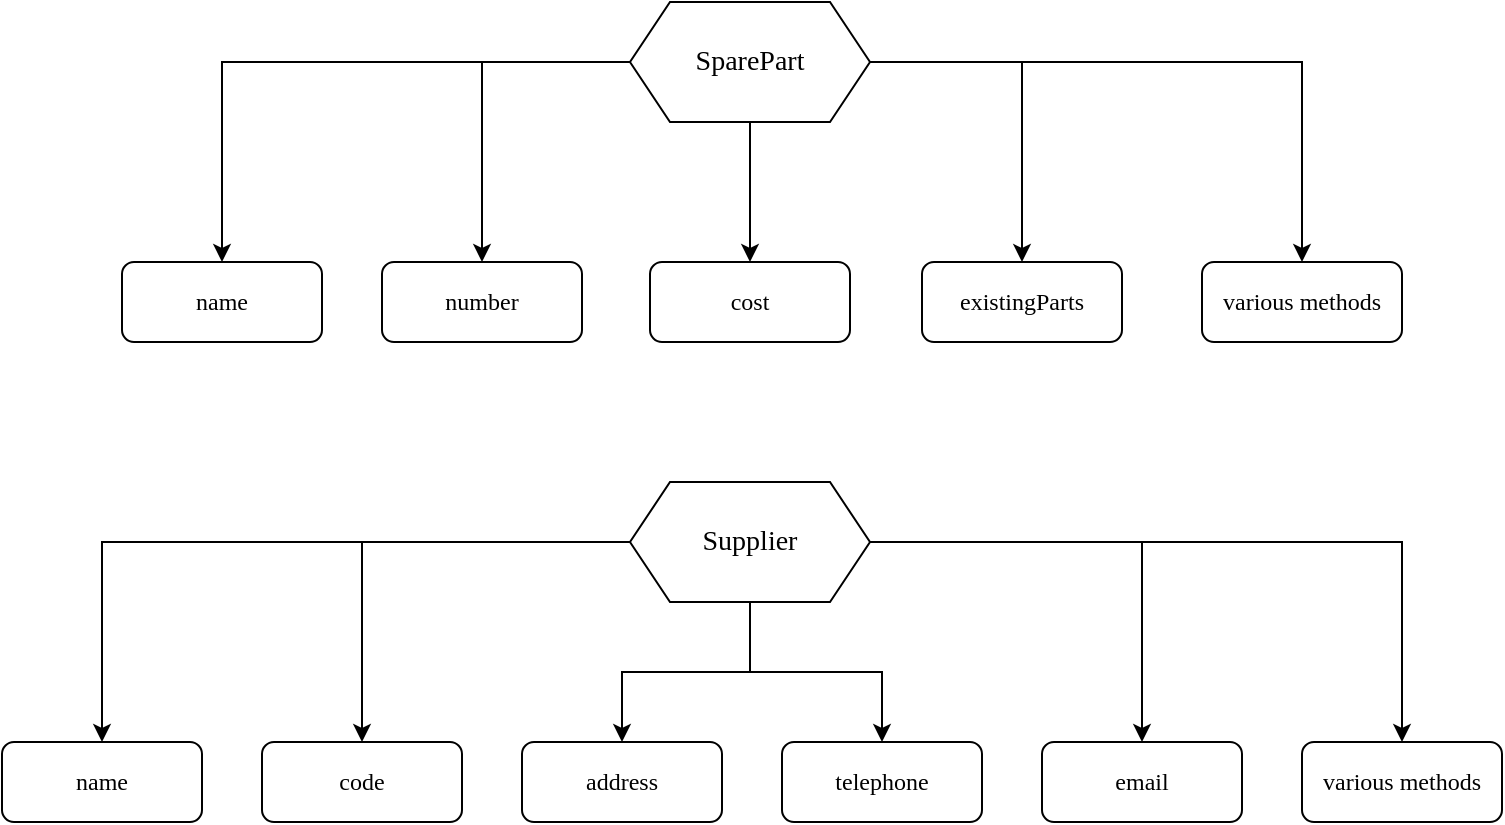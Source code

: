 <mxfile version="21.3.4" type="device">
  <diagram name="Page-1" id="7Yl1j7hWzFzfxB7Ugltn">
    <mxGraphModel dx="1400" dy="772" grid="1" gridSize="10" guides="1" tooltips="1" connect="1" arrows="1" fold="1" page="1" pageScale="1" pageWidth="827" pageHeight="1169" math="0" shadow="0">
      <root>
        <mxCell id="0" />
        <mxCell id="1" parent="0" />
        <mxCell id="2naeRcM0L0gtfPMSDATA-8" value="name" style="rounded=1;whiteSpace=wrap;html=1;fontFamily=JetBrains Mono;fontStyle=0;fontSource=https%3A%2F%2Ffonts.googleapis.com%2Fcss%3Ffamily%3DJetBrains%2BMono;" vertex="1" parent="1">
          <mxGeometry x="100" y="150" width="100" height="40" as="geometry" />
        </mxCell>
        <mxCell id="2naeRcM0L0gtfPMSDATA-9" value=" number" style="rounded=1;whiteSpace=wrap;html=1;fontFamily=JetBrains Mono;fontStyle=0;fontSource=https%3A%2F%2Ffonts.googleapis.com%2Fcss%3Ffamily%3DJetBrains%2BMono;" vertex="1" parent="1">
          <mxGeometry x="230" y="150" width="100" height="40" as="geometry" />
        </mxCell>
        <mxCell id="2naeRcM0L0gtfPMSDATA-11" value=" cost" style="rounded=1;whiteSpace=wrap;html=1;fontFamily=JetBrains Mono;fontStyle=0;fontSource=https%3A%2F%2Ffonts.googleapis.com%2Fcss%3Ffamily%3DJetBrains%2BMono;" vertex="1" parent="1">
          <mxGeometry x="364" y="150" width="100" height="40" as="geometry" />
        </mxCell>
        <mxCell id="2naeRcM0L0gtfPMSDATA-13" value=" existingParts" style="rounded=1;whiteSpace=wrap;html=1;fontFamily=JetBrains Mono;fontStyle=0;fontSource=https%3A%2F%2Ffonts.googleapis.com%2Fcss%3Ffamily%3DJetBrains%2BMono;" vertex="1" parent="1">
          <mxGeometry x="500" y="150" width="100" height="40" as="geometry" />
        </mxCell>
        <mxCell id="2naeRcM0L0gtfPMSDATA-17" value=" various methods" style="rounded=1;whiteSpace=wrap;html=1;fontFamily=JetBrains Mono;fontStyle=0;fontSource=https%3A%2F%2Ffonts.googleapis.com%2Fcss%3Ffamily%3DJetBrains%2BMono;" vertex="1" parent="1">
          <mxGeometry x="640" y="150" width="100" height="40" as="geometry" />
        </mxCell>
        <mxCell id="2naeRcM0L0gtfPMSDATA-26" style="edgeStyle=orthogonalEdgeStyle;rounded=0;orthogonalLoop=1;jettySize=auto;html=1;entryX=0.5;entryY=0;entryDx=0;entryDy=0;" edge="1" parent="1" source="2naeRcM0L0gtfPMSDATA-18" target="2naeRcM0L0gtfPMSDATA-8">
          <mxGeometry relative="1" as="geometry" />
        </mxCell>
        <mxCell id="2naeRcM0L0gtfPMSDATA-27" style="edgeStyle=orthogonalEdgeStyle;rounded=0;orthogonalLoop=1;jettySize=auto;html=1;" edge="1" parent="1" source="2naeRcM0L0gtfPMSDATA-18" target="2naeRcM0L0gtfPMSDATA-9">
          <mxGeometry relative="1" as="geometry" />
        </mxCell>
        <mxCell id="2naeRcM0L0gtfPMSDATA-28" style="edgeStyle=orthogonalEdgeStyle;rounded=0;orthogonalLoop=1;jettySize=auto;html=1;entryX=0.5;entryY=0;entryDx=0;entryDy=0;" edge="1" parent="1" source="2naeRcM0L0gtfPMSDATA-18" target="2naeRcM0L0gtfPMSDATA-11">
          <mxGeometry relative="1" as="geometry" />
        </mxCell>
        <mxCell id="2naeRcM0L0gtfPMSDATA-29" style="edgeStyle=orthogonalEdgeStyle;rounded=0;orthogonalLoop=1;jettySize=auto;html=1;entryX=0.5;entryY=0;entryDx=0;entryDy=0;" edge="1" parent="1" source="2naeRcM0L0gtfPMSDATA-18" target="2naeRcM0L0gtfPMSDATA-13">
          <mxGeometry relative="1" as="geometry" />
        </mxCell>
        <mxCell id="2naeRcM0L0gtfPMSDATA-30" style="edgeStyle=orthogonalEdgeStyle;rounded=0;orthogonalLoop=1;jettySize=auto;html=1;entryX=0.5;entryY=0;entryDx=0;entryDy=0;" edge="1" parent="1" source="2naeRcM0L0gtfPMSDATA-18" target="2naeRcM0L0gtfPMSDATA-17">
          <mxGeometry relative="1" as="geometry" />
        </mxCell>
        <mxCell id="2naeRcM0L0gtfPMSDATA-18" value="SparePart" style="shape=hexagon;perimeter=hexagonPerimeter2;whiteSpace=wrap;html=1;fixedSize=1;fontSize=14;fontFamily=JetBrains Mono;fontStyle=0;fontSource=https%3A%2F%2Ffonts.googleapis.com%2Fcss%3Ffamily%3DJetBrains%2BMono;verticalAlign=middle;" vertex="1" parent="1">
          <mxGeometry x="354" y="20" width="120" height="60" as="geometry" />
        </mxCell>
        <mxCell id="2naeRcM0L0gtfPMSDATA-46" value="name" style="rounded=1;whiteSpace=wrap;html=1;fontFamily=JetBrains Mono;fontStyle=0;fontSource=https%3A%2F%2Ffonts.googleapis.com%2Fcss%3Ffamily%3DJetBrains%2BMono;" vertex="1" parent="1">
          <mxGeometry x="40" y="390" width="100" height="40" as="geometry" />
        </mxCell>
        <mxCell id="2naeRcM0L0gtfPMSDATA-47" value=" code" style="rounded=1;whiteSpace=wrap;html=1;fontFamily=JetBrains Mono;fontStyle=0;fontSource=https%3A%2F%2Ffonts.googleapis.com%2Fcss%3Ffamily%3DJetBrains%2BMono;" vertex="1" parent="1">
          <mxGeometry x="170" y="390" width="100" height="40" as="geometry" />
        </mxCell>
        <mxCell id="2naeRcM0L0gtfPMSDATA-48" value=" address" style="rounded=1;whiteSpace=wrap;html=1;fontFamily=JetBrains Mono;fontStyle=0;fontSource=https%3A%2F%2Ffonts.googleapis.com%2Fcss%3Ffamily%3DJetBrains%2BMono;" vertex="1" parent="1">
          <mxGeometry x="300" y="390" width="100" height="40" as="geometry" />
        </mxCell>
        <mxCell id="2naeRcM0L0gtfPMSDATA-49" value="email" style="rounded=1;whiteSpace=wrap;html=1;fontFamily=JetBrains Mono;fontStyle=0;fontSource=https%3A%2F%2Ffonts.googleapis.com%2Fcss%3Ffamily%3DJetBrains%2BMono;" vertex="1" parent="1">
          <mxGeometry x="560" y="390" width="100" height="40" as="geometry" />
        </mxCell>
        <mxCell id="2naeRcM0L0gtfPMSDATA-50" value=" various methods" style="rounded=1;whiteSpace=wrap;html=1;fontFamily=JetBrains Mono;fontStyle=0;fontSource=https%3A%2F%2Ffonts.googleapis.com%2Fcss%3Ffamily%3DJetBrains%2BMono;" vertex="1" parent="1">
          <mxGeometry x="690" y="390" width="100" height="40" as="geometry" />
        </mxCell>
        <mxCell id="2naeRcM0L0gtfPMSDATA-51" style="edgeStyle=orthogonalEdgeStyle;rounded=0;orthogonalLoop=1;jettySize=auto;html=1;entryX=0.5;entryY=0;entryDx=0;entryDy=0;" edge="1" source="2naeRcM0L0gtfPMSDATA-56" target="2naeRcM0L0gtfPMSDATA-46" parent="1">
          <mxGeometry relative="1" as="geometry" />
        </mxCell>
        <mxCell id="2naeRcM0L0gtfPMSDATA-52" style="edgeStyle=orthogonalEdgeStyle;rounded=0;orthogonalLoop=1;jettySize=auto;html=1;" edge="1" source="2naeRcM0L0gtfPMSDATA-56" target="2naeRcM0L0gtfPMSDATA-47" parent="1">
          <mxGeometry relative="1" as="geometry" />
        </mxCell>
        <mxCell id="2naeRcM0L0gtfPMSDATA-53" style="edgeStyle=orthogonalEdgeStyle;rounded=0;orthogonalLoop=1;jettySize=auto;html=1;entryX=0.5;entryY=0;entryDx=0;entryDy=0;" edge="1" source="2naeRcM0L0gtfPMSDATA-56" target="2naeRcM0L0gtfPMSDATA-48" parent="1">
          <mxGeometry relative="1" as="geometry" />
        </mxCell>
        <mxCell id="2naeRcM0L0gtfPMSDATA-54" style="edgeStyle=orthogonalEdgeStyle;rounded=0;orthogonalLoop=1;jettySize=auto;html=1;entryX=0.5;entryY=0;entryDx=0;entryDy=0;" edge="1" source="2naeRcM0L0gtfPMSDATA-56" target="2naeRcM0L0gtfPMSDATA-49" parent="1">
          <mxGeometry relative="1" as="geometry" />
        </mxCell>
        <mxCell id="2naeRcM0L0gtfPMSDATA-55" style="edgeStyle=orthogonalEdgeStyle;rounded=0;orthogonalLoop=1;jettySize=auto;html=1;entryX=0.5;entryY=0;entryDx=0;entryDy=0;" edge="1" source="2naeRcM0L0gtfPMSDATA-56" target="2naeRcM0L0gtfPMSDATA-50" parent="1">
          <mxGeometry relative="1" as="geometry" />
        </mxCell>
        <mxCell id="2naeRcM0L0gtfPMSDATA-58" style="edgeStyle=orthogonalEdgeStyle;rounded=0;orthogonalLoop=1;jettySize=auto;html=1;entryX=0.5;entryY=0;entryDx=0;entryDy=0;" edge="1" parent="1" source="2naeRcM0L0gtfPMSDATA-56" target="2naeRcM0L0gtfPMSDATA-57">
          <mxGeometry relative="1" as="geometry" />
        </mxCell>
        <mxCell id="2naeRcM0L0gtfPMSDATA-56" value="Supplier" style="shape=hexagon;perimeter=hexagonPerimeter2;whiteSpace=wrap;html=1;fixedSize=1;fontSize=14;fontFamily=JetBrains Mono;fontStyle=0;fontSource=https%3A%2F%2Ffonts.googleapis.com%2Fcss%3Ffamily%3DJetBrains%2BMono;verticalAlign=middle;" vertex="1" parent="1">
          <mxGeometry x="354" y="260" width="120" height="60" as="geometry" />
        </mxCell>
        <mxCell id="2naeRcM0L0gtfPMSDATA-57" value=" telephone" style="rounded=1;whiteSpace=wrap;html=1;fontFamily=JetBrains Mono;fontStyle=0;fontSource=https%3A%2F%2Ffonts.googleapis.com%2Fcss%3Ffamily%3DJetBrains%2BMono;" vertex="1" parent="1">
          <mxGeometry x="430" y="390" width="100" height="40" as="geometry" />
        </mxCell>
      </root>
    </mxGraphModel>
  </diagram>
</mxfile>
